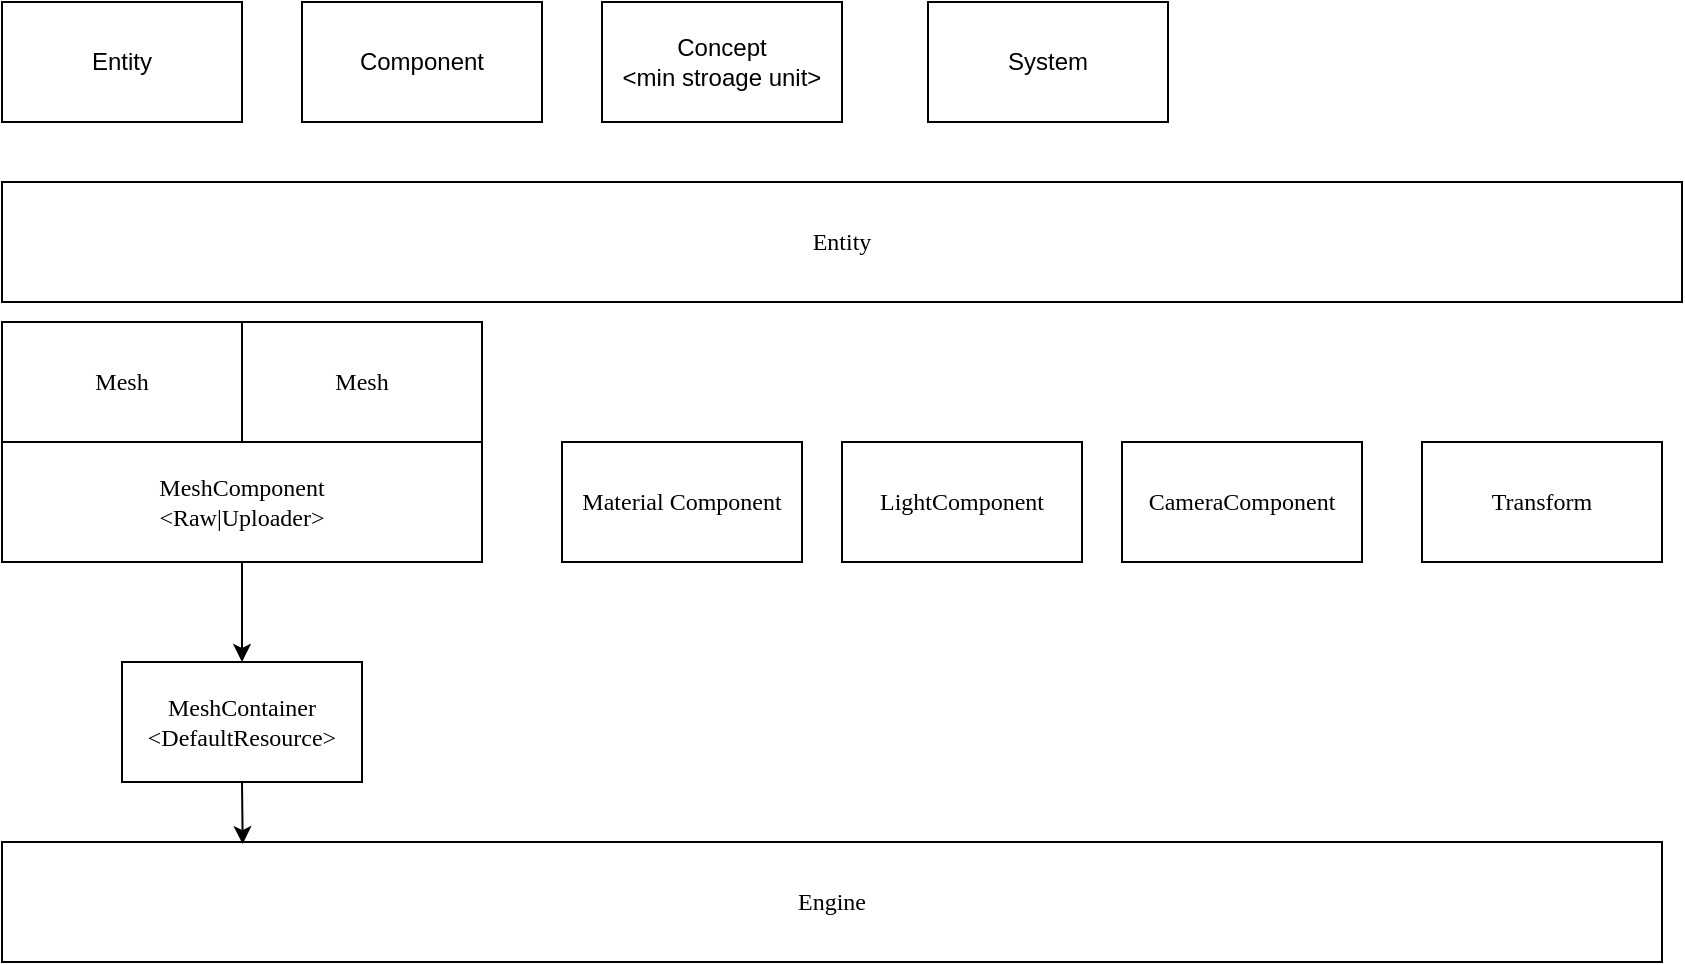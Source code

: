<mxfile version="24.7.17" pages="5">
  <diagram name="第 1 页" id="EVVciA43K9pHEAcEOI_B">
    <mxGraphModel dx="2901" dy="1204" grid="1" gridSize="10" guides="1" tooltips="1" connect="1" arrows="1" fold="1" page="1" pageScale="1" pageWidth="827" pageHeight="1169" math="0" shadow="0">
      <root>
        <mxCell id="0" />
        <mxCell id="1" parent="0" />
        <mxCell id="WFKZifm10lg3ruxHAYHD-1" value="MeshContainer&lt;div&gt;&amp;lt;DefaultResource&amp;gt;&lt;/div&gt;" style="whiteSpace=wrap;html=1;fontFamily=Verdana;" parent="1" vertex="1">
          <mxGeometry x="-73" y="570" width="120" height="60" as="geometry" />
        </mxCell>
        <mxCell id="WFKZifm10lg3ruxHAYHD-2" value="Mesh" style="whiteSpace=wrap;html=1;fontFamily=Verdana;" parent="1" vertex="1">
          <mxGeometry x="-133" y="400" width="120" height="60" as="geometry" />
        </mxCell>
        <mxCell id="WFKZifm10lg3ruxHAYHD-3" value="Mesh" style="whiteSpace=wrap;html=1;fontFamily=Verdana;" parent="1" vertex="1">
          <mxGeometry x="-13" y="400" width="120" height="60" as="geometry" />
        </mxCell>
        <mxCell id="WFKZifm10lg3ruxHAYHD-6" value="" style="edgeStyle=orthogonalEdgeStyle;rounded=0;orthogonalLoop=1;jettySize=auto;html=1;fontFamily=Verdana;" parent="1" source="WFKZifm10lg3ruxHAYHD-5" target="WFKZifm10lg3ruxHAYHD-1" edge="1">
          <mxGeometry relative="1" as="geometry" />
        </mxCell>
        <mxCell id="WFKZifm10lg3ruxHAYHD-5" value="MeshComponent&lt;div&gt;&amp;lt;Raw|Uploader&amp;gt;&lt;/div&gt;" style="whiteSpace=wrap;html=1;fontFamily=Verdana;" parent="1" vertex="1">
          <mxGeometry x="-133" y="460" width="240" height="60" as="geometry" />
        </mxCell>
        <mxCell id="WFKZifm10lg3ruxHAYHD-7" value="Entity" style="whiteSpace=wrap;html=1;fontFamily=Verdana;" parent="1" vertex="1">
          <mxGeometry x="-133" y="330" width="840" height="60" as="geometry" />
        </mxCell>
        <mxCell id="WFKZifm10lg3ruxHAYHD-8" value="Material Component" style="whiteSpace=wrap;html=1;fontFamily=Verdana;" parent="1" vertex="1">
          <mxGeometry x="147" y="460" width="120" height="60" as="geometry" />
        </mxCell>
        <mxCell id="WFKZifm10lg3ruxHAYHD-10" value="LightComponent" style="whiteSpace=wrap;html=1;fontFamily=Verdana;" parent="1" vertex="1">
          <mxGeometry x="287" y="460" width="120" height="60" as="geometry" />
        </mxCell>
        <mxCell id="WFKZifm10lg3ruxHAYHD-11" value="CameraComponent" style="whiteSpace=wrap;html=1;fontFamily=Verdana;" parent="1" vertex="1">
          <mxGeometry x="427" y="460" width="120" height="60" as="geometry" />
        </mxCell>
        <mxCell id="WFKZifm10lg3ruxHAYHD-12" value="Transform" style="whiteSpace=wrap;html=1;fontFamily=Verdana;" parent="1" vertex="1">
          <mxGeometry x="577" y="460" width="120" height="60" as="geometry" />
        </mxCell>
        <mxCell id="WFKZifm10lg3ruxHAYHD-13" value="Engine" style="whiteSpace=wrap;html=1;fontFamily=Verdana;" parent="1" vertex="1">
          <mxGeometry x="-133" y="660" width="830" height="60" as="geometry" />
        </mxCell>
        <mxCell id="WFKZifm10lg3ruxHAYHD-14" style="edgeStyle=orthogonalEdgeStyle;rounded=0;orthogonalLoop=1;jettySize=auto;html=1;exitX=0.5;exitY=1;exitDx=0;exitDy=0;entryX=0.145;entryY=0.017;entryDx=0;entryDy=0;entryPerimeter=0;fontFamily=Verdana;" parent="1" source="WFKZifm10lg3ruxHAYHD-1" target="WFKZifm10lg3ruxHAYHD-13" edge="1">
          <mxGeometry relative="1" as="geometry" />
        </mxCell>
        <mxCell id="CzecnxfKAl08roVSGtAN-1" value="Entity" style="whiteSpace=wrap;html=1;" vertex="1" parent="1">
          <mxGeometry x="-133" y="240" width="120" height="60" as="geometry" />
        </mxCell>
        <mxCell id="CzecnxfKAl08roVSGtAN-2" value="Component" style="whiteSpace=wrap;html=1;" vertex="1" parent="1">
          <mxGeometry x="17" y="240" width="120" height="60" as="geometry" />
        </mxCell>
        <mxCell id="CzecnxfKAl08roVSGtAN-3" value="Concept&lt;div&gt;&amp;lt;min stroage unit&amp;gt;&lt;/div&gt;" style="whiteSpace=wrap;html=1;" vertex="1" parent="1">
          <mxGeometry x="167" y="240" width="120" height="60" as="geometry" />
        </mxCell>
        <mxCell id="CzecnxfKAl08roVSGtAN-4" value="System" style="whiteSpace=wrap;html=1;" vertex="1" parent="1">
          <mxGeometry x="330" y="240" width="120" height="60" as="geometry" />
        </mxCell>
      </root>
    </mxGraphModel>
  </diagram>
  <diagram id="xmWZVko2e4mErR0U7ZYB" name="Uploader">
    <mxGraphModel dx="1925" dy="844" grid="1" gridSize="10" guides="1" tooltips="1" connect="1" arrows="1" fold="1" page="1" pageScale="1" pageWidth="827" pageHeight="1169" math="0" shadow="0">
      <root>
        <mxCell id="0" />
        <mxCell id="1" parent="0" />
        <mxCell id="uGFVhinrE6xDc0C8Ewts-1" value="Uploader" style="whiteSpace=wrap;html=1;fontFamily=Verdana;" vertex="1" parent="1">
          <mxGeometry x="160" y="430" width="120" height="60" as="geometry" />
        </mxCell>
        <mxCell id="fnhHPjiFxLnz_8Q-727s-1" value="Upload" style="whiteSpace=wrap;html=1;fontFamily=Verdana;" vertex="1" parent="1">
          <mxGeometry x="30" y="330" width="120" height="60" as="geometry" />
        </mxCell>
        <mxCell id="fnhHPjiFxLnz_8Q-727s-2" value="Readback" style="whiteSpace=wrap;html=1;fontFamily=Verdana;" vertex="1" parent="1">
          <mxGeometry x="380" y="430" width="140" height="60" as="geometry" />
        </mxCell>
        <mxCell id="fnhHPjiFxLnz_8Q-727s-3" value="Upload" style="whiteSpace=wrap;html=1;fontFamily=Verdana;" vertex="1" parent="1">
          <mxGeometry x="170" y="330" width="120" height="60" as="geometry" />
        </mxCell>
        <mxCell id="fnhHPjiFxLnz_8Q-727s-4" value="Upload" style="whiteSpace=wrap;html=1;fontFamily=Verdana;" vertex="1" parent="1">
          <mxGeometry x="30" y="260" width="120" height="60" as="geometry" />
        </mxCell>
        <mxCell id="fnhHPjiFxLnz_8Q-727s-5" value="Upload" style="whiteSpace=wrap;html=1;fontFamily=Verdana;" vertex="1" parent="1">
          <mxGeometry x="170" y="260" width="120" height="60" as="geometry" />
        </mxCell>
        <mxCell id="fnhHPjiFxLnz_8Q-727s-6" value="ReadBack" style="whiteSpace=wrap;html=1;fontFamily=Verdana;" vertex="1" parent="1">
          <mxGeometry x="380" y="340" width="110" height="60" as="geometry" />
        </mxCell>
        <mxCell id="fnhHPjiFxLnz_8Q-727s-7" value="Read back" style="whiteSpace=wrap;html=1;fontFamily=Verdana;" vertex="1" parent="1">
          <mxGeometry x="510" y="340" width="110" height="60" as="geometry" />
        </mxCell>
        <mxCell id="fnhHPjiFxLnz_8Q-727s-8" value="Readback" style="whiteSpace=wrap;html=1;fontFamily=Verdana;" vertex="1" parent="1">
          <mxGeometry x="380" y="260" width="110" height="60" as="geometry" />
        </mxCell>
        <mxCell id="fnhHPjiFxLnz_8Q-727s-9" value="Readback" style="whiteSpace=wrap;html=1;fontFamily=Verdana;" vertex="1" parent="1">
          <mxGeometry x="510" y="260" width="110" height="60" as="geometry" />
        </mxCell>
        <mxCell id="fnhHPjiFxLnz_8Q-727s-10" value="AsyncTransfer" style="whiteSpace=wrap;html=1;fontFamily=Verdana;" vertex="1" parent="1">
          <mxGeometry x="160" y="525" width="360" height="60" as="geometry" />
        </mxCell>
        <mxCell id="fnhHPjiFxLnz_8Q-727s-11" value="CPU Data" style="whiteSpace=wrap;html=1;fontFamily=Verdana;" vertex="1" parent="1">
          <mxGeometry x="30" y="620" width="620" height="60" as="geometry" />
        </mxCell>
        <mxCell id="fnhHPjiFxLnz_8Q-727s-12" value="GPU Data" style="whiteSpace=wrap;html=1;fontFamily=Verdana;" vertex="1" parent="1">
          <mxGeometry x="30" y="130" width="620" height="60" as="geometry" />
        </mxCell>
        <mxCell id="fnhHPjiFxLnz_8Q-727s-13" value="Uploader Constant" style="whiteSpace=wrap;html=1;fontFamily=Verdana;" vertex="1" parent="1">
          <mxGeometry x="-40" y="430" width="120" height="60" as="geometry" />
        </mxCell>
      </root>
    </mxGraphModel>
  </diagram>
  <diagram id="u6RT-eBKb3sMK9pYN-p_" name="RHI-Pipeline">
    <mxGraphModel dx="2074" dy="1204" grid="1" gridSize="10" guides="1" tooltips="1" connect="1" arrows="1" fold="1" page="1" pageScale="1" pageWidth="827" pageHeight="1169" math="0" shadow="0">
      <root>
        <mxCell id="0" />
        <mxCell id="1" parent="0" />
        <mxCell id="97GugKC07XbUWSf2UYWf-1" value="World" style="whiteSpace=wrap;html=1;" vertex="1" parent="1">
          <mxGeometry x="1010" y="280" width="120" height="60" as="geometry" />
        </mxCell>
        <mxCell id="97GugKC07XbUWSf2UYWf-2" value="" style="edgeStyle=orthogonalEdgeStyle;rounded=0;orthogonalLoop=1;jettySize=auto;html=1;" edge="1" parent="1" source="97GugKC07XbUWSf2UYWf-3" target="97GugKC07XbUWSf2UYWf-12">
          <mxGeometry relative="1" as="geometry" />
        </mxCell>
        <mxCell id="97GugKC07XbUWSf2UYWf-3" value="Render Queue" style="whiteSpace=wrap;html=1;" vertex="1" parent="1">
          <mxGeometry x="1010" y="400" width="120" height="60" as="geometry" />
        </mxCell>
        <mxCell id="97GugKC07XbUWSf2UYWf-4" value="" style="edgeStyle=orthogonalEdgeStyle;rounded=0;orthogonalLoop=1;jettySize=auto;html=1;" edge="1" parent="1" source="97GugKC07XbUWSf2UYWf-9" target="97GugKC07XbUWSf2UYWf-16">
          <mxGeometry relative="1" as="geometry" />
        </mxCell>
        <mxCell id="97GugKC07XbUWSf2UYWf-5" value="" style="edgeStyle=orthogonalEdgeStyle;rounded=0;orthogonalLoop=1;jettySize=auto;html=1;" edge="1" parent="1" source="97GugKC07XbUWSf2UYWf-9" target="97GugKC07XbUWSf2UYWf-17">
          <mxGeometry relative="1" as="geometry" />
        </mxCell>
        <mxCell id="97GugKC07XbUWSf2UYWf-6" value="" style="edgeStyle=orthogonalEdgeStyle;rounded=0;orthogonalLoop=1;jettySize=auto;html=1;" edge="1" parent="1" source="97GugKC07XbUWSf2UYWf-9" target="97GugKC07XbUWSf2UYWf-17">
          <mxGeometry relative="1" as="geometry" />
        </mxCell>
        <mxCell id="97GugKC07XbUWSf2UYWf-7" value="" style="edgeStyle=orthogonalEdgeStyle;rounded=0;orthogonalLoop=1;jettySize=auto;html=1;entryX=0.5;entryY=0;entryDx=0;entryDy=0;exitX=0.5;exitY=1;exitDx=0;exitDy=0;" edge="1" parent="1" target="97GugKC07XbUWSf2UYWf-18" source="97GugKC07XbUWSf2UYWf-9">
          <mxGeometry relative="1" as="geometry">
            <mxPoint x="1120" y="650" as="sourcePoint" />
            <Array as="points">
              <mxPoint x="1070" y="700" />
              <mxPoint x="1160" y="700" />
            </Array>
          </mxGeometry>
        </mxCell>
        <mxCell id="97GugKC07XbUWSf2UYWf-8" value="" style="edgeStyle=orthogonalEdgeStyle;rounded=0;orthogonalLoop=1;jettySize=auto;html=1;" edge="1" parent="1" source="97GugKC07XbUWSf2UYWf-9" target="97GugKC07XbUWSf2UYWf-19">
          <mxGeometry relative="1" as="geometry" />
        </mxCell>
        <mxCell id="97GugKC07XbUWSf2UYWf-9" value="RHI" style="whiteSpace=wrap;html=1;" vertex="1" parent="1">
          <mxGeometry x="1010" y="620" width="120" height="60" as="geometry" />
        </mxCell>
        <mxCell id="97GugKC07XbUWSf2UYWf-10" value="" style="edgeStyle=orthogonalEdgeStyle;rounded=0;orthogonalLoop=1;jettySize=auto;html=1;" edge="1" parent="1" source="97GugKC07XbUWSf2UYWf-12" target="97GugKC07XbUWSf2UYWf-13">
          <mxGeometry relative="1" as="geometry" />
        </mxCell>
        <mxCell id="97GugKC07XbUWSf2UYWf-11" value="" style="edgeStyle=orthogonalEdgeStyle;rounded=0;orthogonalLoop=1;jettySize=auto;html=1;" edge="1" parent="1" source="97GugKC07XbUWSf2UYWf-12" target="97GugKC07XbUWSf2UYWf-9">
          <mxGeometry relative="1" as="geometry" />
        </mxCell>
        <mxCell id="97GugKC07XbUWSf2UYWf-12" value="" style="rhombus;whiteSpace=wrap;html=1;" vertex="1" parent="1">
          <mxGeometry x="1030" y="490" width="80" height="80" as="geometry" />
        </mxCell>
        <mxCell id="97GugKC07XbUWSf2UYWf-13" value="Render Pipeline&lt;div&gt;&amp;lt;Custom&amp;gt;&lt;/div&gt;" style="whiteSpace=wrap;html=1;" vertex="1" parent="1">
          <mxGeometry x="1160" y="500" width="120" height="60" as="geometry" />
        </mxCell>
        <mxCell id="97GugKC07XbUWSf2UYWf-14" value="DX12" style="whiteSpace=wrap;html=1;" vertex="1" parent="1">
          <mxGeometry x="860" y="910" width="290" height="60" as="geometry" />
        </mxCell>
        <mxCell id="97GugKC07XbUWSf2UYWf-15" value="Vulkan" style="whiteSpace=wrap;html=1;" vertex="1" parent="1">
          <mxGeometry x="1150" y="910" width="260" height="60" as="geometry" />
        </mxCell>
        <mxCell id="97GugKC07XbUWSf2UYWf-16" value="Device" style="whiteSpace=wrap;html=1;" vertex="1" parent="1">
          <mxGeometry x="800" y="740" width="120" height="60" as="geometry" />
        </mxCell>
        <mxCell id="97GugKC07XbUWSf2UYWf-17" value="Command" style="whiteSpace=wrap;html=1;" vertex="1" parent="1">
          <mxGeometry x="950" y="740" width="120" height="60" as="geometry" />
        </mxCell>
        <mxCell id="97GugKC07XbUWSf2UYWf-18" value="Sync" style="whiteSpace=wrap;html=1;" vertex="1" parent="1">
          <mxGeometry x="1100" y="740" width="120" height="60" as="geometry" />
        </mxCell>
        <mxCell id="97GugKC07XbUWSf2UYWf-19" value="Resource" style="whiteSpace=wrap;html=1;" vertex="1" parent="1">
          <mxGeometry x="1250" y="740" width="120" height="60" as="geometry" />
        </mxCell>
        <mxCell id="97GugKC07XbUWSf2UYWf-20" value="Queue" style="whiteSpace=wrap;html=1;" vertex="1" parent="1">
          <mxGeometry x="950" y="820" width="120" height="60" as="geometry" />
        </mxCell>
        <mxCell id="97GugKC07XbUWSf2UYWf-33" style="edgeStyle=orthogonalEdgeStyle;rounded=0;orthogonalLoop=1;jettySize=auto;html=1;entryX=0.5;entryY=1;entryDx=0;entryDy=0;" edge="1" parent="1" source="97GugKC07XbUWSf2UYWf-21" target="97GugKC07XbUWSf2UYWf-26">
          <mxGeometry relative="1" as="geometry" />
        </mxCell>
        <mxCell id="97GugKC07XbUWSf2UYWf-34" style="edgeStyle=orthogonalEdgeStyle;rounded=0;orthogonalLoop=1;jettySize=auto;html=1;entryX=0.5;entryY=1;entryDx=0;entryDy=0;" edge="1" parent="1" source="97GugKC07XbUWSf2UYWf-21" target="97GugKC07XbUWSf2UYWf-29">
          <mxGeometry relative="1" as="geometry" />
        </mxCell>
        <mxCell id="97GugKC07XbUWSf2UYWf-35" style="edgeStyle=orthogonalEdgeStyle;rounded=0;orthogonalLoop=1;jettySize=auto;html=1;entryX=0.5;entryY=1;entryDx=0;entryDy=0;" edge="1" parent="1" source="97GugKC07XbUWSf2UYWf-21" target="97GugKC07XbUWSf2UYWf-32">
          <mxGeometry relative="1" as="geometry" />
        </mxCell>
        <mxCell id="97GugKC07XbUWSf2UYWf-21" value="Commad Pool&lt;div&gt;&amp;lt;Allocator&amp;gt;&lt;/div&gt;" style="whiteSpace=wrap;html=1;" vertex="1" parent="1">
          <mxGeometry x="1760" y="645" width="120" height="60" as="geometry" />
        </mxCell>
        <mxCell id="97GugKC07XbUWSf2UYWf-22" value="Frame" style="whiteSpace=wrap;html=1;" vertex="1" parent="1">
          <mxGeometry x="2060" y="470" width="120" height="60" as="geometry" />
        </mxCell>
        <mxCell id="97GugKC07XbUWSf2UYWf-36" style="edgeStyle=orthogonalEdgeStyle;rounded=0;orthogonalLoop=1;jettySize=auto;html=1;entryX=0.5;entryY=1;entryDx=0;entryDy=0;" edge="1" parent="1" source="97GugKC07XbUWSf2UYWf-24" target="97GugKC07XbUWSf2UYWf-21">
          <mxGeometry relative="1" as="geometry" />
        </mxCell>
        <mxCell id="97GugKC07XbUWSf2UYWf-24" value="Sync" style="whiteSpace=wrap;html=1;" vertex="1" parent="1">
          <mxGeometry x="2060" y="710" width="120" height="60" as="geometry" />
        </mxCell>
        <mxCell id="97GugKC07XbUWSf2UYWf-25" value="Resource State" style="whiteSpace=wrap;html=1;" vertex="1" parent="1">
          <mxGeometry x="980" y="1260" width="120" height="60" as="geometry" />
        </mxCell>
        <mxCell id="97GugKC07XbUWSf2UYWf-26" value="Commad&lt;div&gt;&amp;lt;Record&amp;gt;&lt;/div&gt;" style="whiteSpace=wrap;html=1;" vertex="1" parent="1">
          <mxGeometry x="2060" y="585" width="120" height="60" as="geometry" />
        </mxCell>
        <mxCell id="97GugKC07XbUWSf2UYWf-27" value="Frame" style="whiteSpace=wrap;html=1;" vertex="1" parent="1">
          <mxGeometry x="2210" y="470" width="120" height="60" as="geometry" />
        </mxCell>
        <mxCell id="97GugKC07XbUWSf2UYWf-37" style="edgeStyle=orthogonalEdgeStyle;rounded=0;orthogonalLoop=1;jettySize=auto;html=1;" edge="1" parent="1" source="97GugKC07XbUWSf2UYWf-28">
          <mxGeometry relative="1" as="geometry">
            <mxPoint x="1880" y="700" as="targetPoint" />
            <Array as="points">
              <mxPoint x="2270" y="820" />
              <mxPoint x="1881" y="820" />
            </Array>
          </mxGeometry>
        </mxCell>
        <mxCell id="97GugKC07XbUWSf2UYWf-28" value="Sync" style="whiteSpace=wrap;html=1;" vertex="1" parent="1">
          <mxGeometry x="2210" y="710" width="120" height="60" as="geometry" />
        </mxCell>
        <mxCell id="97GugKC07XbUWSf2UYWf-29" value="Commad&lt;div&gt;&amp;lt;Record&amp;gt;&lt;/div&gt;" style="whiteSpace=wrap;html=1;" vertex="1" parent="1">
          <mxGeometry x="2210" y="585" width="120" height="60" as="geometry" />
        </mxCell>
        <mxCell id="97GugKC07XbUWSf2UYWf-30" value="Frame" style="whiteSpace=wrap;html=1;" vertex="1" parent="1">
          <mxGeometry x="2350" y="470" width="120" height="60" as="geometry" />
        </mxCell>
        <mxCell id="97GugKC07XbUWSf2UYWf-38" style="edgeStyle=orthogonalEdgeStyle;rounded=0;orthogonalLoop=1;jettySize=auto;html=1;" edge="1" parent="1" source="97GugKC07XbUWSf2UYWf-31">
          <mxGeometry relative="1" as="geometry">
            <mxPoint x="1880" y="700" as="targetPoint" />
            <Array as="points">
              <mxPoint x="2410" y="820" />
              <mxPoint x="1881" y="820" />
            </Array>
          </mxGeometry>
        </mxCell>
        <mxCell id="97GugKC07XbUWSf2UYWf-31" value="Sync" style="whiteSpace=wrap;html=1;" vertex="1" parent="1">
          <mxGeometry x="2350" y="710" width="120" height="60" as="geometry" />
        </mxCell>
        <mxCell id="97GugKC07XbUWSf2UYWf-32" value="Commad&lt;div&gt;&amp;lt;Record&amp;gt;&lt;/div&gt;" style="whiteSpace=wrap;html=1;" vertex="1" parent="1">
          <mxGeometry x="2350" y="585" width="120" height="60" as="geometry" />
        </mxCell>
        <mxCell id="97GugKC07XbUWSf2UYWf-39" value="Commad&lt;div&gt;&amp;lt;Record&amp;gt;&lt;/div&gt;" style="whiteSpace=wrap;html=1;" vertex="1" parent="1">
          <mxGeometry x="2070" y="595" width="120" height="60" as="geometry" />
        </mxCell>
        <mxCell id="97GugKC07XbUWSf2UYWf-43" value="Commad&lt;div&gt;&amp;lt;Record&amp;gt;&lt;/div&gt;" style="whiteSpace=wrap;html=1;" vertex="1" parent="1">
          <mxGeometry x="2220" y="600" width="120" height="60" as="geometry" />
        </mxCell>
        <mxCell id="97GugKC07XbUWSf2UYWf-44" value="Commad&lt;div&gt;&amp;lt;Record&amp;gt;&lt;/div&gt;" style="whiteSpace=wrap;html=1;" vertex="1" parent="1">
          <mxGeometry x="2361" y="600" width="120" height="60" as="geometry" />
        </mxCell>
        <mxCell id="97GugKC07XbUWSf2UYWf-57" style="edgeStyle=orthogonalEdgeStyle;rounded=0;orthogonalLoop=1;jettySize=auto;html=1;entryX=0;entryY=0.5;entryDx=0;entryDy=0;dashed=1;dashPattern=8 8;" edge="1" parent="1" source="97GugKC07XbUWSf2UYWf-56" target="97GugKC07XbUWSf2UYWf-26">
          <mxGeometry relative="1" as="geometry" />
        </mxCell>
        <mxCell id="97GugKC07XbUWSf2UYWf-56" value="这里主要考虑到多线程并行提交的情况，Pool可能在同一帧里分配多个Command" style="shape=note;whiteSpace=wrap;html=1;backgroundOutline=1;fontColor=#000000;darkOpacity=0.05;fillColor=#FFF9B2;strokeColor=none;fillStyle=solid;direction=west;gradientDirection=north;gradientColor=#FFF2A1;shadow=1;size=20;pointerEvents=1;" vertex="1" parent="1">
          <mxGeometry x="1790" y="290" width="140" height="160" as="geometry" />
        </mxCell>
        <mxCell id="97GugKC07XbUWSf2UYWf-60" value="" style="edgeStyle=orthogonalEdgeStyle;rounded=0;orthogonalLoop=1;jettySize=auto;html=1;" edge="1" parent="1" source="97GugKC07XbUWSf2UYWf-58" target="97GugKC07XbUWSf2UYWf-59">
          <mxGeometry relative="1" as="geometry" />
        </mxCell>
        <mxCell id="97GugKC07XbUWSf2UYWf-61" value="BeginFrame" style="edgeLabel;html=1;align=center;verticalAlign=middle;resizable=0;points=[];" vertex="1" connectable="0" parent="97GugKC07XbUWSf2UYWf-60">
          <mxGeometry x="-0.314" y="2" relative="1" as="geometry">
            <mxPoint x="19" y="2" as="offset" />
          </mxGeometry>
        </mxCell>
        <mxCell id="97GugKC07XbUWSf2UYWf-58" value="Command Pool" style="whiteSpace=wrap;html=1;" vertex="1" parent="1">
          <mxGeometry x="1740" y="950" width="120" height="60" as="geometry" />
        </mxCell>
        <mxCell id="97GugKC07XbUWSf2UYWf-59" value="Encoder&lt;div&gt;&amp;lt;Frame Resource&amp;gt;&lt;/div&gt;&lt;div&gt;&amp;lt;Cross Thread&amp;gt;&lt;/div&gt;" style="whiteSpace=wrap;html=1;" vertex="1" parent="1">
          <mxGeometry x="1960" y="950" width="360" height="60" as="geometry" />
        </mxCell>
        <mxCell id="97GugKC07XbUWSf2UYWf-62" value="CommandList" style="whiteSpace=wrap;html=1;" vertex="1" parent="1">
          <mxGeometry x="1960" y="1010" width="120" height="60" as="geometry" />
        </mxCell>
        <mxCell id="97GugKC07XbUWSf2UYWf-63" value="CommandList" style="whiteSpace=wrap;html=1;" vertex="1" parent="1">
          <mxGeometry x="2080" y="1010" width="120" height="60" as="geometry" />
        </mxCell>
        <mxCell id="97GugKC07XbUWSf2UYWf-64" value="CommandList" style="whiteSpace=wrap;html=1;" vertex="1" parent="1">
          <mxGeometry x="2200" y="1010" width="120" height="60" as="geometry" />
        </mxCell>
        <mxCell id="97GugKC07XbUWSf2UYWf-84" value="" style="edgeStyle=orthogonalEdgeStyle;rounded=0;orthogonalLoop=1;jettySize=auto;html=1;shape=flexArrow;" edge="1" parent="1" source="97GugKC07XbUWSf2UYWf-65" target="97GugKC07XbUWSf2UYWf-81">
          <mxGeometry relative="1" as="geometry" />
        </mxCell>
        <mxCell id="97GugKC07XbUWSf2UYWf-65" value="Frame Sync" style="whiteSpace=wrap;html=1;" vertex="1" parent="1">
          <mxGeometry x="1960" y="1070" width="360" height="60" as="geometry" />
        </mxCell>
        <mxCell id="97GugKC07XbUWSf2UYWf-69" value="Encoder&lt;div&gt;&amp;lt;Frame Resource&amp;gt;&lt;/div&gt;&lt;div&gt;&amp;lt;Cross Thread&amp;gt;&lt;/div&gt;" style="whiteSpace=wrap;html=1;" vertex="1" parent="1">
          <mxGeometry x="2380" y="950" width="360" height="60" as="geometry" />
        </mxCell>
        <mxCell id="97GugKC07XbUWSf2UYWf-70" value="CommandList" style="whiteSpace=wrap;html=1;" vertex="1" parent="1">
          <mxGeometry x="2380" y="1010" width="120" height="60" as="geometry" />
        </mxCell>
        <mxCell id="97GugKC07XbUWSf2UYWf-71" value="CommandList" style="whiteSpace=wrap;html=1;" vertex="1" parent="1">
          <mxGeometry x="2500" y="1010" width="120" height="60" as="geometry" />
        </mxCell>
        <mxCell id="97GugKC07XbUWSf2UYWf-72" value="CommandList" style="whiteSpace=wrap;html=1;" vertex="1" parent="1">
          <mxGeometry x="2620" y="1010" width="120" height="60" as="geometry" />
        </mxCell>
        <mxCell id="97GugKC07XbUWSf2UYWf-85" value="" style="edgeStyle=orthogonalEdgeStyle;rounded=0;orthogonalLoop=1;jettySize=auto;html=1;shape=flexArrow;" edge="1" parent="1" source="97GugKC07XbUWSf2UYWf-73" target="97GugKC07XbUWSf2UYWf-81">
          <mxGeometry relative="1" as="geometry" />
        </mxCell>
        <mxCell id="97GugKC07XbUWSf2UYWf-73" value="Frame Sync" style="whiteSpace=wrap;html=1;" vertex="1" parent="1">
          <mxGeometry x="2380" y="1070" width="360" height="60" as="geometry" />
        </mxCell>
        <mxCell id="97GugKC07XbUWSf2UYWf-74" value="Encoder&lt;div&gt;&amp;lt;Frame Resource&amp;gt;&lt;/div&gt;&lt;div&gt;&amp;lt;Cross Thread&amp;gt;&lt;/div&gt;" style="whiteSpace=wrap;html=1;" vertex="1" parent="1">
          <mxGeometry x="2780" y="950" width="360" height="60" as="geometry" />
        </mxCell>
        <mxCell id="97GugKC07XbUWSf2UYWf-75" value="CommandList" style="whiteSpace=wrap;html=1;" vertex="1" parent="1">
          <mxGeometry x="2780" y="1010" width="120" height="60" as="geometry" />
        </mxCell>
        <mxCell id="97GugKC07XbUWSf2UYWf-76" value="CommandList" style="whiteSpace=wrap;html=1;" vertex="1" parent="1">
          <mxGeometry x="2900" y="1010" width="120" height="60" as="geometry" />
        </mxCell>
        <mxCell id="97GugKC07XbUWSf2UYWf-77" value="CommandList" style="whiteSpace=wrap;html=1;" vertex="1" parent="1">
          <mxGeometry x="3020" y="1010" width="120" height="60" as="geometry" />
        </mxCell>
        <mxCell id="97GugKC07XbUWSf2UYWf-86" value="" style="edgeStyle=orthogonalEdgeStyle;rounded=0;orthogonalLoop=1;jettySize=auto;html=1;shape=flexArrow;" edge="1" parent="1" source="97GugKC07XbUWSf2UYWf-78" target="97GugKC07XbUWSf2UYWf-81">
          <mxGeometry relative="1" as="geometry" />
        </mxCell>
        <mxCell id="97GugKC07XbUWSf2UYWf-78" value="Frame Sync" style="whiteSpace=wrap;html=1;" vertex="1" parent="1">
          <mxGeometry x="2780" y="1070" width="360" height="60" as="geometry" />
        </mxCell>
        <mxCell id="97GugKC07XbUWSf2UYWf-81" value="Sync Queue" style="whiteSpace=wrap;html=1;" vertex="1" parent="1">
          <mxGeometry x="2095" y="1210" width="930" height="60" as="geometry" />
        </mxCell>
        <mxCell id="oaVjRmBkBSZ_b98lJ7Gc-6" value="" style="edgeStyle=orthogonalEdgeStyle;rounded=0;orthogonalLoop=1;jettySize=auto;html=1;" edge="1" parent="1" source="97GugKC07XbUWSf2UYWf-82" target="oaVjRmBkBSZ_b98lJ7Gc-3">
          <mxGeometry relative="1" as="geometry" />
        </mxCell>
        <mxCell id="97GugKC07XbUWSf2UYWf-82" value="Resoruce Allocator&lt;div&gt;&amp;lt;SRV Heap&amp;gt;&lt;/div&gt;" style="whiteSpace=wrap;html=1;fillColor=#f0a30a;fontColor=#000000;strokeColor=#BD7000;" vertex="1" parent="1">
          <mxGeometry x="3188" y="645" width="120" height="60" as="geometry" />
        </mxCell>
        <mxCell id="97GugKC07XbUWSf2UYWf-87" value="SyncItem" style="whiteSpace=wrap;html=1;" vertex="1" parent="1">
          <mxGeometry x="2095" y="1280" width="245" height="60" as="geometry" />
        </mxCell>
        <mxCell id="97GugKC07XbUWSf2UYWf-88" value="Frame Sync" style="whiteSpace=wrap;html=1;" vertex="1" parent="1">
          <mxGeometry x="2095" y="1340" width="120" height="60" as="geometry" />
        </mxCell>
        <mxCell id="97GugKC07XbUWSf2UYWf-90" value="Encoder&lt;div&gt;&amp;lt;Allocator Set&amp;gt;&lt;/div&gt;" style="whiteSpace=wrap;html=1;" vertex="1" parent="1">
          <mxGeometry x="2215" y="1340" width="125" height="60" as="geometry" />
        </mxCell>
        <mxCell id="BQq2932HMBfVZQV5IXuX-3" value="" style="edgeStyle=orthogonalEdgeStyle;rounded=0;orthogonalLoop=1;jettySize=auto;html=1;" edge="1" parent="1" source="BQq2932HMBfVZQV5IXuX-1" target="BQq2932HMBfVZQV5IXuX-2">
          <mxGeometry relative="1" as="geometry" />
        </mxCell>
        <mxCell id="BQq2932HMBfVZQV5IXuX-1" value="Render Graph" style="whiteSpace=wrap;html=1;" vertex="1" parent="1">
          <mxGeometry x="2670" y="645" width="120" height="60" as="geometry" />
        </mxCell>
        <mxCell id="BQq2932HMBfVZQV5IXuX-8" value="" style="edgeStyle=orthogonalEdgeStyle;rounded=0;orthogonalLoop=1;jettySize=auto;html=1;" edge="1" parent="1" source="BQq2932HMBfVZQV5IXuX-2" target="97GugKC07XbUWSf2UYWf-82">
          <mxGeometry relative="1" as="geometry" />
        </mxCell>
        <mxCell id="oaVjRmBkBSZ_b98lJ7Gc-8" style="edgeStyle=orthogonalEdgeStyle;rounded=0;orthogonalLoop=1;jettySize=auto;html=1;entryX=0.5;entryY=1;entryDx=0;entryDy=0;" edge="1" parent="1" source="BQq2932HMBfVZQV5IXuX-2" target="BQq2932HMBfVZQV5IXuX-10">
          <mxGeometry relative="1" as="geometry" />
        </mxCell>
        <mxCell id="oaVjRmBkBSZ_b98lJ7Gc-12" style="edgeStyle=orthogonalEdgeStyle;rounded=0;orthogonalLoop=1;jettySize=auto;html=1;exitX=0.25;exitY=0;exitDx=0;exitDy=0;" edge="1" parent="1" source="BQq2932HMBfVZQV5IXuX-2" target="oaVjRmBkBSZ_b98lJ7Gc-11">
          <mxGeometry relative="1" as="geometry" />
        </mxCell>
        <mxCell id="BQq2932HMBfVZQV5IXuX-2" value="RT Resource&lt;div&gt;&amp;lt;SRV&amp;gt;&lt;/div&gt;&lt;div&gt;&amp;lt;RTV&amp;gt;&lt;/div&gt;" style="whiteSpace=wrap;html=1;" vertex="1" parent="1">
          <mxGeometry x="2870" y="645" width="120" height="60" as="geometry" />
        </mxCell>
        <mxCell id="BQq2932HMBfVZQV5IXuX-7" style="edgeStyle=orthogonalEdgeStyle;rounded=0;orthogonalLoop=1;jettySize=auto;html=1;entryX=0.5;entryY=0;entryDx=0;entryDy=0;" edge="1" parent="1" source="BQq2932HMBfVZQV5IXuX-4" target="97GugKC07XbUWSf2UYWf-82">
          <mxGeometry relative="1" as="geometry" />
        </mxCell>
        <mxCell id="oaVjRmBkBSZ_b98lJ7Gc-4" value="Static??" style="edgeLabel;html=1;align=center;verticalAlign=middle;resizable=0;points=[];" vertex="1" connectable="0" parent="BQq2932HMBfVZQV5IXuX-7">
          <mxGeometry x="0.034" y="-2" relative="1" as="geometry">
            <mxPoint as="offset" />
          </mxGeometry>
        </mxCell>
        <mxCell id="BQq2932HMBfVZQV5IXuX-4" value="Asset Resource&lt;div&gt;&amp;lt;SRV&amp;gt;&lt;/div&gt;" style="whiteSpace=wrap;html=1;" vertex="1" parent="1">
          <mxGeometry x="3010" y="555" width="120" height="60" as="geometry" />
        </mxCell>
        <mxCell id="BQq2932HMBfVZQV5IXuX-9" style="edgeStyle=orthogonalEdgeStyle;rounded=0;orthogonalLoop=1;jettySize=auto;html=1;entryX=0.5;entryY=1;entryDx=0;entryDy=0;" edge="1" parent="1" source="BQq2932HMBfVZQV5IXuX-6" target="97GugKC07XbUWSf2UYWf-82">
          <mxGeometry relative="1" as="geometry" />
        </mxCell>
        <mxCell id="oaVjRmBkBSZ_b98lJ7Gc-5" value="Additional" style="edgeLabel;html=1;align=center;verticalAlign=middle;resizable=0;points=[];" vertex="1" connectable="0" parent="BQq2932HMBfVZQV5IXuX-9">
          <mxGeometry x="-0.049" y="-4" relative="1" as="geometry">
            <mxPoint as="offset" />
          </mxGeometry>
        </mxCell>
        <mxCell id="BQq2932HMBfVZQV5IXuX-6" value="Constant Resource&lt;div&gt;&amp;lt;CBV&amp;gt;&lt;/div&gt;" style="whiteSpace=wrap;html=1;" vertex="1" parent="1">
          <mxGeometry x="3010" y="740" width="120" height="60" as="geometry" />
        </mxCell>
        <mxCell id="BQq2932HMBfVZQV5IXuX-10" value="RT Heap" style="whiteSpace=wrap;html=1;fillColor=#f0a30a;strokeColor=#BD7000;fontColor=#000000;" vertex="1" parent="1">
          <mxGeometry x="2870" y="440" width="120" height="60" as="geometry" />
        </mxCell>
        <mxCell id="oaVjRmBkBSZ_b98lJ7Gc-3" value="Recycle" style="whiteSpace=wrap;html=1;" vertex="1" parent="1">
          <mxGeometry x="3602" y="645" width="120" height="60" as="geometry" />
        </mxCell>
        <mxCell id="oaVjRmBkBSZ_b98lJ7Gc-7" value="Frame Resource" style="whiteSpace=wrap;html=1;" vertex="1" parent="1">
          <mxGeometry x="2670" y="830" width="800" height="60" as="geometry" />
        </mxCell>
        <mxCell id="oaVjRmBkBSZ_b98lJ7Gc-10" value="" style="edgeStyle=orthogonalEdgeStyle;rounded=0;orthogonalLoop=1;jettySize=auto;html=1;" edge="1" parent="1" source="oaVjRmBkBSZ_b98lJ7Gc-9" target="BQq2932HMBfVZQV5IXuX-10">
          <mxGeometry relative="1" as="geometry" />
        </mxCell>
        <mxCell id="oaVjRmBkBSZ_b98lJ7Gc-9" value="SwapChain" style="whiteSpace=wrap;html=1;fillColor=#008a00;fontColor=#ffffff;strokeColor=#005700;" vertex="1" parent="1">
          <mxGeometry x="2870" y="330" width="120" height="60" as="geometry" />
        </mxCell>
        <mxCell id="oaVjRmBkBSZ_b98lJ7Gc-11" value="DSV Heap" style="whiteSpace=wrap;html=1;fillColor=#f0a30a;fontColor=#000000;strokeColor=#BD7000;" vertex="1" parent="1">
          <mxGeometry x="2720" y="440" width="120" height="60" as="geometry" />
        </mxCell>
        <mxCell id="oaVjRmBkBSZ_b98lJ7Gc-13" value="LRU" style="whiteSpace=wrap;html=1;" vertex="1" parent="1">
          <mxGeometry x="3580" y="810" width="120" height="60" as="geometry" />
        </mxCell>
        <mxCell id="oaVjRmBkBSZ_b98lJ7Gc-14" value="LRU-K" style="whiteSpace=wrap;html=1;" vertex="1" parent="1">
          <mxGeometry x="3580" y="890" width="120" height="60" as="geometry" />
        </mxCell>
      </root>
    </mxGraphModel>
  </diagram>
  <diagram id="CsyuBP-GTSJigFp3xrr9" name="RenderGraph">
    <mxGraphModel dx="2074" dy="1204" grid="1" gridSize="10" guides="1" tooltips="1" connect="1" arrows="1" fold="1" page="1" pageScale="1" pageWidth="827" pageHeight="1169" math="0" shadow="0">
      <root>
        <mxCell id="0" />
        <mxCell id="1" parent="0" />
      </root>
    </mxGraphModel>
  </diagram>
  <diagram id="QGuK6mEScfOUPXtirpgq" name="Constant Buffer">
    <mxGraphModel dx="2074" dy="1204" grid="1" gridSize="10" guides="1" tooltips="1" connect="1" arrows="1" fold="1" page="1" pageScale="1" pageWidth="827" pageHeight="1169" math="0" shadow="0">
      <root>
        <mxCell id="0" />
        <mxCell id="1" parent="0" />
      </root>
    </mxGraphModel>
  </diagram>
</mxfile>
